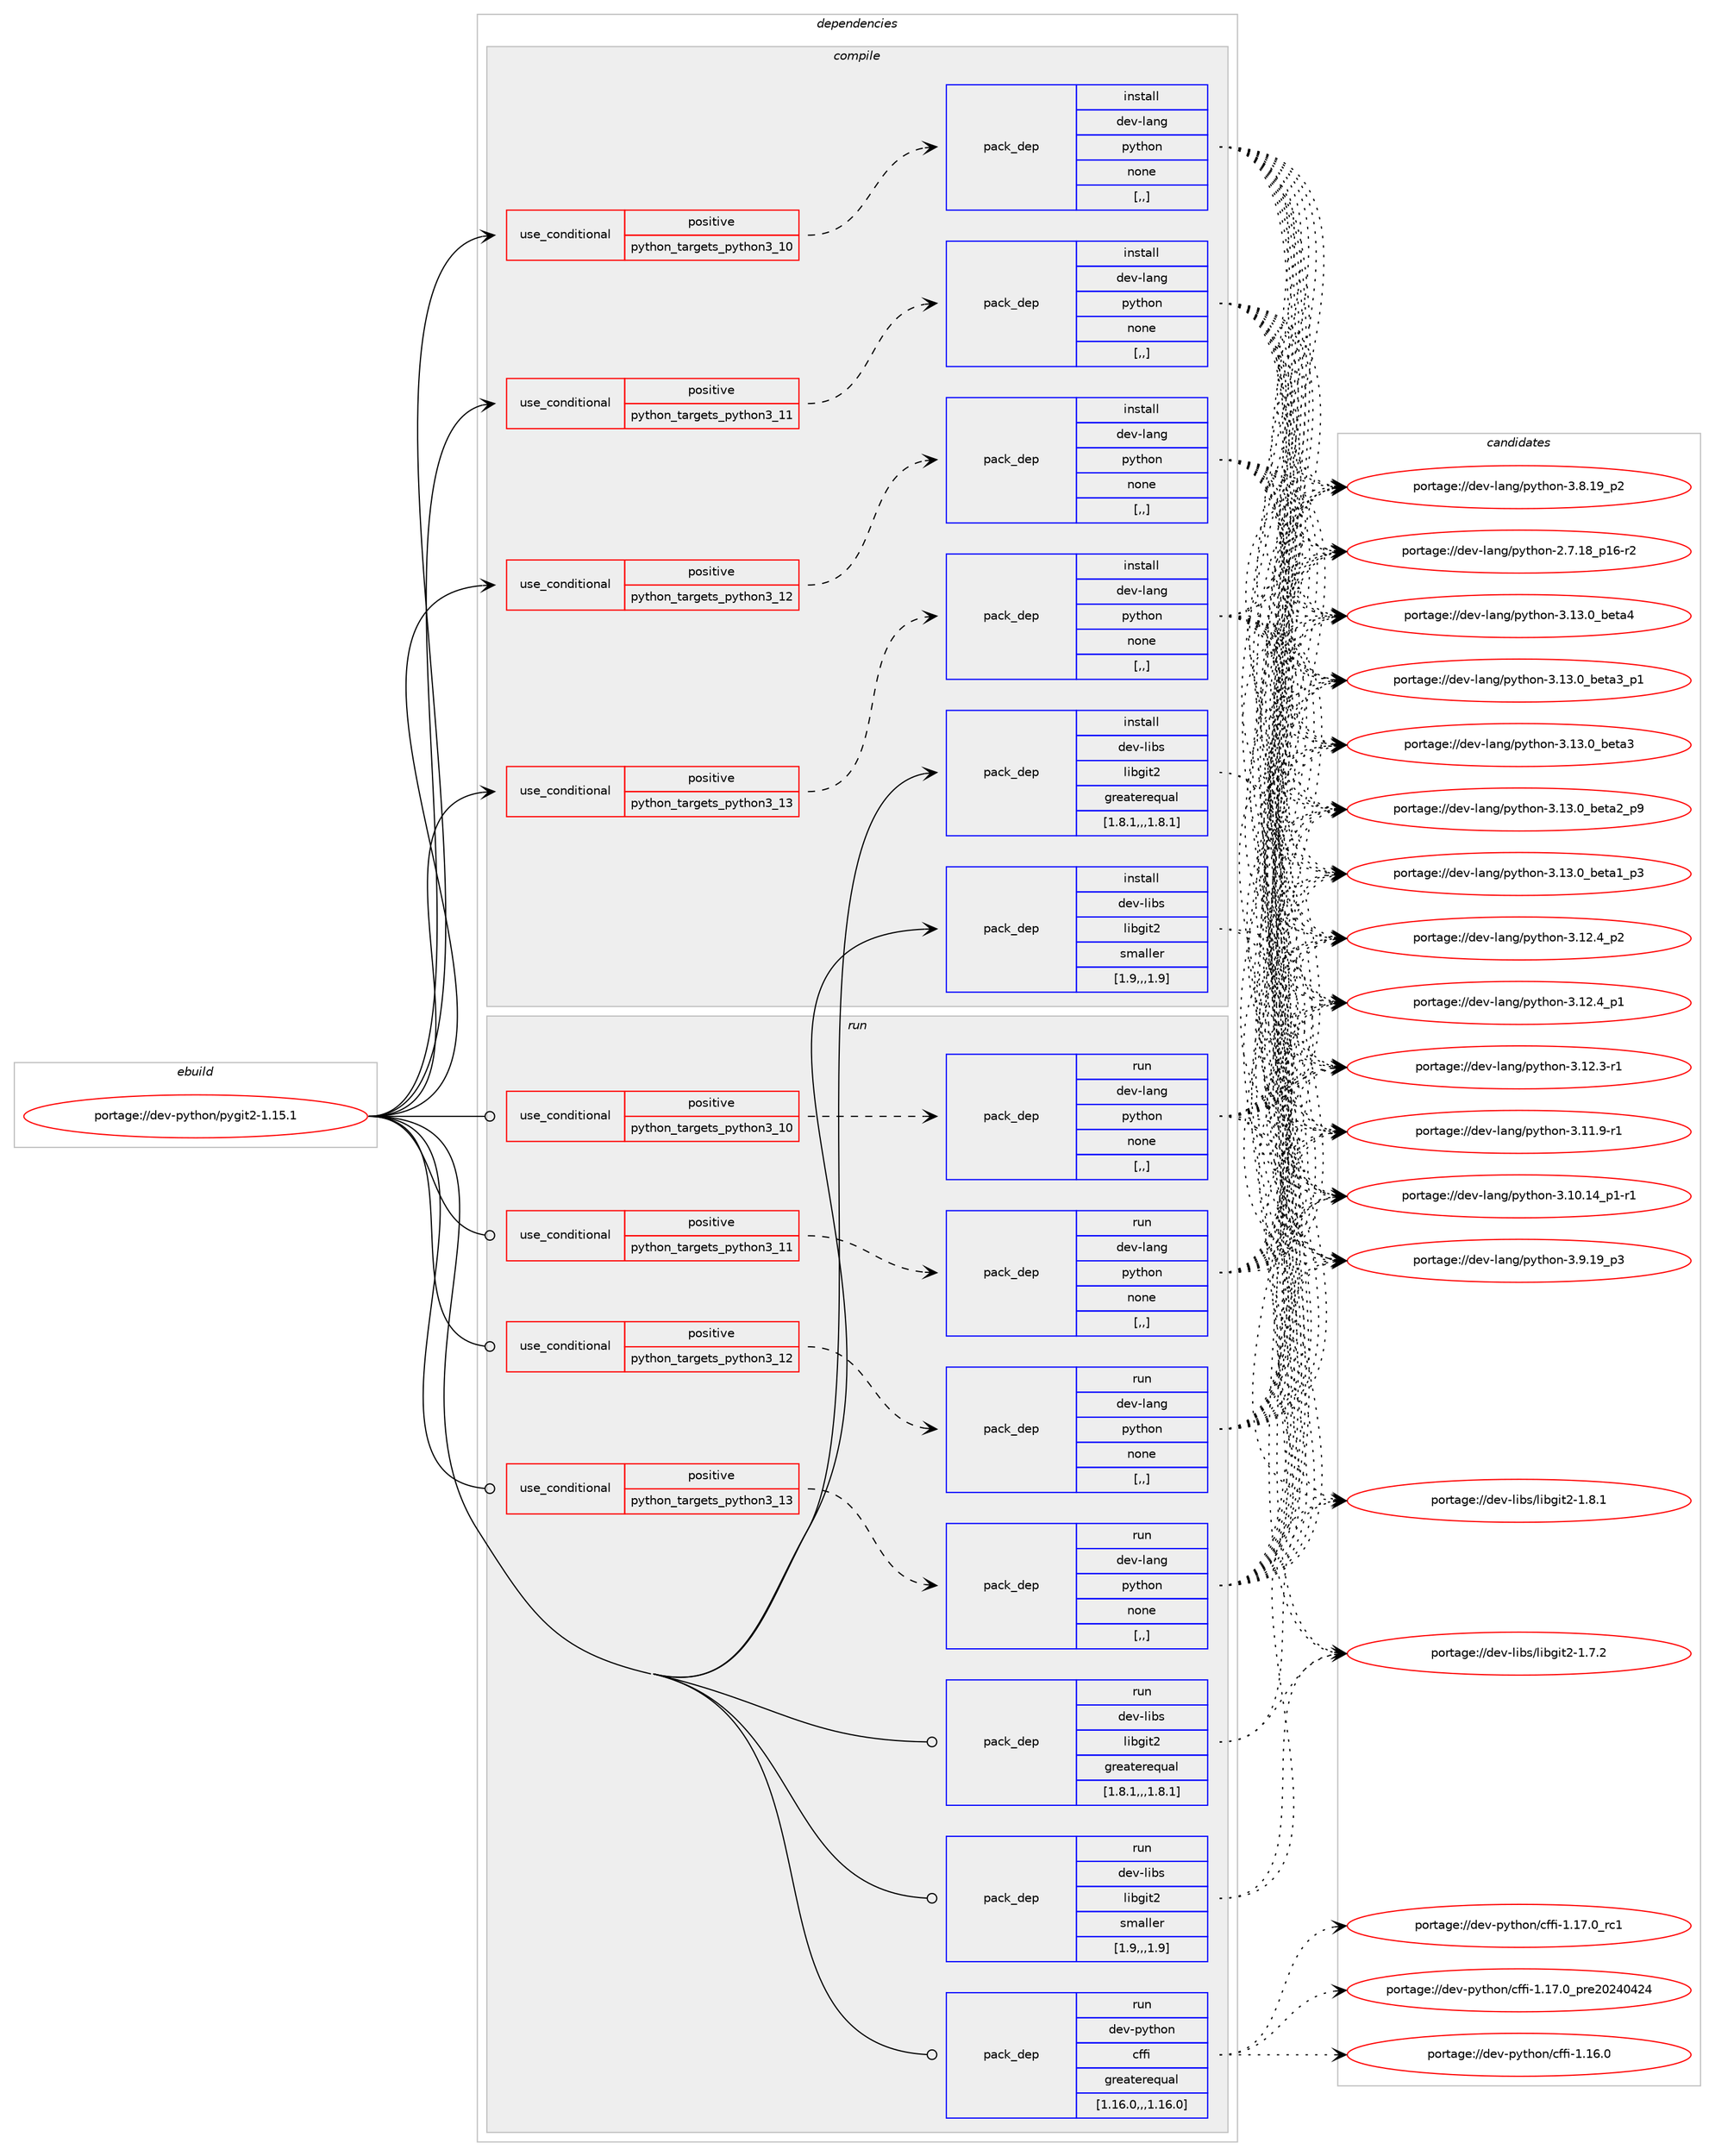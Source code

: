 digraph prolog {

# *************
# Graph options
# *************

newrank=true;
concentrate=true;
compound=true;
graph [rankdir=LR,fontname=Helvetica,fontsize=10,ranksep=1.5];#, ranksep=2.5, nodesep=0.2];
edge  [arrowhead=vee];
node  [fontname=Helvetica,fontsize=10];

# **********
# The ebuild
# **********

subgraph cluster_leftcol {
color=gray;
label=<<i>ebuild</i>>;
id [label="portage://dev-python/pygit2-1.15.1", color=red, width=4, href="../dev-python/pygit2-1.15.1.svg"];
}

# ****************
# The dependencies
# ****************

subgraph cluster_midcol {
color=gray;
label=<<i>dependencies</i>>;
subgraph cluster_compile {
fillcolor="#eeeeee";
style=filled;
label=<<i>compile</i>>;
subgraph cond37002 {
dependency156899 [label=<<TABLE BORDER="0" CELLBORDER="1" CELLSPACING="0" CELLPADDING="4"><TR><TD ROWSPAN="3" CELLPADDING="10">use_conditional</TD></TR><TR><TD>positive</TD></TR><TR><TD>python_targets_python3_10</TD></TR></TABLE>>, shape=none, color=red];
subgraph pack118646 {
dependency156900 [label=<<TABLE BORDER="0" CELLBORDER="1" CELLSPACING="0" CELLPADDING="4" WIDTH="220"><TR><TD ROWSPAN="6" CELLPADDING="30">pack_dep</TD></TR><TR><TD WIDTH="110">install</TD></TR><TR><TD>dev-lang</TD></TR><TR><TD>python</TD></TR><TR><TD>none</TD></TR><TR><TD>[,,]</TD></TR></TABLE>>, shape=none, color=blue];
}
dependency156899:e -> dependency156900:w [weight=20,style="dashed",arrowhead="vee"];
}
id:e -> dependency156899:w [weight=20,style="solid",arrowhead="vee"];
subgraph cond37003 {
dependency156901 [label=<<TABLE BORDER="0" CELLBORDER="1" CELLSPACING="0" CELLPADDING="4"><TR><TD ROWSPAN="3" CELLPADDING="10">use_conditional</TD></TR><TR><TD>positive</TD></TR><TR><TD>python_targets_python3_11</TD></TR></TABLE>>, shape=none, color=red];
subgraph pack118647 {
dependency156902 [label=<<TABLE BORDER="0" CELLBORDER="1" CELLSPACING="0" CELLPADDING="4" WIDTH="220"><TR><TD ROWSPAN="6" CELLPADDING="30">pack_dep</TD></TR><TR><TD WIDTH="110">install</TD></TR><TR><TD>dev-lang</TD></TR><TR><TD>python</TD></TR><TR><TD>none</TD></TR><TR><TD>[,,]</TD></TR></TABLE>>, shape=none, color=blue];
}
dependency156901:e -> dependency156902:w [weight=20,style="dashed",arrowhead="vee"];
}
id:e -> dependency156901:w [weight=20,style="solid",arrowhead="vee"];
subgraph cond37004 {
dependency156903 [label=<<TABLE BORDER="0" CELLBORDER="1" CELLSPACING="0" CELLPADDING="4"><TR><TD ROWSPAN="3" CELLPADDING="10">use_conditional</TD></TR><TR><TD>positive</TD></TR><TR><TD>python_targets_python3_12</TD></TR></TABLE>>, shape=none, color=red];
subgraph pack118648 {
dependency156904 [label=<<TABLE BORDER="0" CELLBORDER="1" CELLSPACING="0" CELLPADDING="4" WIDTH="220"><TR><TD ROWSPAN="6" CELLPADDING="30">pack_dep</TD></TR><TR><TD WIDTH="110">install</TD></TR><TR><TD>dev-lang</TD></TR><TR><TD>python</TD></TR><TR><TD>none</TD></TR><TR><TD>[,,]</TD></TR></TABLE>>, shape=none, color=blue];
}
dependency156903:e -> dependency156904:w [weight=20,style="dashed",arrowhead="vee"];
}
id:e -> dependency156903:w [weight=20,style="solid",arrowhead="vee"];
subgraph cond37005 {
dependency156905 [label=<<TABLE BORDER="0" CELLBORDER="1" CELLSPACING="0" CELLPADDING="4"><TR><TD ROWSPAN="3" CELLPADDING="10">use_conditional</TD></TR><TR><TD>positive</TD></TR><TR><TD>python_targets_python3_13</TD></TR></TABLE>>, shape=none, color=red];
subgraph pack118649 {
dependency156906 [label=<<TABLE BORDER="0" CELLBORDER="1" CELLSPACING="0" CELLPADDING="4" WIDTH="220"><TR><TD ROWSPAN="6" CELLPADDING="30">pack_dep</TD></TR><TR><TD WIDTH="110">install</TD></TR><TR><TD>dev-lang</TD></TR><TR><TD>python</TD></TR><TR><TD>none</TD></TR><TR><TD>[,,]</TD></TR></TABLE>>, shape=none, color=blue];
}
dependency156905:e -> dependency156906:w [weight=20,style="dashed",arrowhead="vee"];
}
id:e -> dependency156905:w [weight=20,style="solid",arrowhead="vee"];
subgraph pack118650 {
dependency156907 [label=<<TABLE BORDER="0" CELLBORDER="1" CELLSPACING="0" CELLPADDING="4" WIDTH="220"><TR><TD ROWSPAN="6" CELLPADDING="30">pack_dep</TD></TR><TR><TD WIDTH="110">install</TD></TR><TR><TD>dev-libs</TD></TR><TR><TD>libgit2</TD></TR><TR><TD>greaterequal</TD></TR><TR><TD>[1.8.1,,,1.8.1]</TD></TR></TABLE>>, shape=none, color=blue];
}
id:e -> dependency156907:w [weight=20,style="solid",arrowhead="vee"];
subgraph pack118651 {
dependency156908 [label=<<TABLE BORDER="0" CELLBORDER="1" CELLSPACING="0" CELLPADDING="4" WIDTH="220"><TR><TD ROWSPAN="6" CELLPADDING="30">pack_dep</TD></TR><TR><TD WIDTH="110">install</TD></TR><TR><TD>dev-libs</TD></TR><TR><TD>libgit2</TD></TR><TR><TD>smaller</TD></TR><TR><TD>[1.9,,,1.9]</TD></TR></TABLE>>, shape=none, color=blue];
}
id:e -> dependency156908:w [weight=20,style="solid",arrowhead="vee"];
}
subgraph cluster_compileandrun {
fillcolor="#eeeeee";
style=filled;
label=<<i>compile and run</i>>;
}
subgraph cluster_run {
fillcolor="#eeeeee";
style=filled;
label=<<i>run</i>>;
subgraph cond37006 {
dependency156909 [label=<<TABLE BORDER="0" CELLBORDER="1" CELLSPACING="0" CELLPADDING="4"><TR><TD ROWSPAN="3" CELLPADDING="10">use_conditional</TD></TR><TR><TD>positive</TD></TR><TR><TD>python_targets_python3_10</TD></TR></TABLE>>, shape=none, color=red];
subgraph pack118652 {
dependency156910 [label=<<TABLE BORDER="0" CELLBORDER="1" CELLSPACING="0" CELLPADDING="4" WIDTH="220"><TR><TD ROWSPAN="6" CELLPADDING="30">pack_dep</TD></TR><TR><TD WIDTH="110">run</TD></TR><TR><TD>dev-lang</TD></TR><TR><TD>python</TD></TR><TR><TD>none</TD></TR><TR><TD>[,,]</TD></TR></TABLE>>, shape=none, color=blue];
}
dependency156909:e -> dependency156910:w [weight=20,style="dashed",arrowhead="vee"];
}
id:e -> dependency156909:w [weight=20,style="solid",arrowhead="odot"];
subgraph cond37007 {
dependency156911 [label=<<TABLE BORDER="0" CELLBORDER="1" CELLSPACING="0" CELLPADDING="4"><TR><TD ROWSPAN="3" CELLPADDING="10">use_conditional</TD></TR><TR><TD>positive</TD></TR><TR><TD>python_targets_python3_11</TD></TR></TABLE>>, shape=none, color=red];
subgraph pack118653 {
dependency156912 [label=<<TABLE BORDER="0" CELLBORDER="1" CELLSPACING="0" CELLPADDING="4" WIDTH="220"><TR><TD ROWSPAN="6" CELLPADDING="30">pack_dep</TD></TR><TR><TD WIDTH="110">run</TD></TR><TR><TD>dev-lang</TD></TR><TR><TD>python</TD></TR><TR><TD>none</TD></TR><TR><TD>[,,]</TD></TR></TABLE>>, shape=none, color=blue];
}
dependency156911:e -> dependency156912:w [weight=20,style="dashed",arrowhead="vee"];
}
id:e -> dependency156911:w [weight=20,style="solid",arrowhead="odot"];
subgraph cond37008 {
dependency156913 [label=<<TABLE BORDER="0" CELLBORDER="1" CELLSPACING="0" CELLPADDING="4"><TR><TD ROWSPAN="3" CELLPADDING="10">use_conditional</TD></TR><TR><TD>positive</TD></TR><TR><TD>python_targets_python3_12</TD></TR></TABLE>>, shape=none, color=red];
subgraph pack118654 {
dependency156914 [label=<<TABLE BORDER="0" CELLBORDER="1" CELLSPACING="0" CELLPADDING="4" WIDTH="220"><TR><TD ROWSPAN="6" CELLPADDING="30">pack_dep</TD></TR><TR><TD WIDTH="110">run</TD></TR><TR><TD>dev-lang</TD></TR><TR><TD>python</TD></TR><TR><TD>none</TD></TR><TR><TD>[,,]</TD></TR></TABLE>>, shape=none, color=blue];
}
dependency156913:e -> dependency156914:w [weight=20,style="dashed",arrowhead="vee"];
}
id:e -> dependency156913:w [weight=20,style="solid",arrowhead="odot"];
subgraph cond37009 {
dependency156915 [label=<<TABLE BORDER="0" CELLBORDER="1" CELLSPACING="0" CELLPADDING="4"><TR><TD ROWSPAN="3" CELLPADDING="10">use_conditional</TD></TR><TR><TD>positive</TD></TR><TR><TD>python_targets_python3_13</TD></TR></TABLE>>, shape=none, color=red];
subgraph pack118655 {
dependency156916 [label=<<TABLE BORDER="0" CELLBORDER="1" CELLSPACING="0" CELLPADDING="4" WIDTH="220"><TR><TD ROWSPAN="6" CELLPADDING="30">pack_dep</TD></TR><TR><TD WIDTH="110">run</TD></TR><TR><TD>dev-lang</TD></TR><TR><TD>python</TD></TR><TR><TD>none</TD></TR><TR><TD>[,,]</TD></TR></TABLE>>, shape=none, color=blue];
}
dependency156915:e -> dependency156916:w [weight=20,style="dashed",arrowhead="vee"];
}
id:e -> dependency156915:w [weight=20,style="solid",arrowhead="odot"];
subgraph pack118656 {
dependency156917 [label=<<TABLE BORDER="0" CELLBORDER="1" CELLSPACING="0" CELLPADDING="4" WIDTH="220"><TR><TD ROWSPAN="6" CELLPADDING="30">pack_dep</TD></TR><TR><TD WIDTH="110">run</TD></TR><TR><TD>dev-libs</TD></TR><TR><TD>libgit2</TD></TR><TR><TD>greaterequal</TD></TR><TR><TD>[1.8.1,,,1.8.1]</TD></TR></TABLE>>, shape=none, color=blue];
}
id:e -> dependency156917:w [weight=20,style="solid",arrowhead="odot"];
subgraph pack118657 {
dependency156918 [label=<<TABLE BORDER="0" CELLBORDER="1" CELLSPACING="0" CELLPADDING="4" WIDTH="220"><TR><TD ROWSPAN="6" CELLPADDING="30">pack_dep</TD></TR><TR><TD WIDTH="110">run</TD></TR><TR><TD>dev-libs</TD></TR><TR><TD>libgit2</TD></TR><TR><TD>smaller</TD></TR><TR><TD>[1.9,,,1.9]</TD></TR></TABLE>>, shape=none, color=blue];
}
id:e -> dependency156918:w [weight=20,style="solid",arrowhead="odot"];
subgraph pack118658 {
dependency156919 [label=<<TABLE BORDER="0" CELLBORDER="1" CELLSPACING="0" CELLPADDING="4" WIDTH="220"><TR><TD ROWSPAN="6" CELLPADDING="30">pack_dep</TD></TR><TR><TD WIDTH="110">run</TD></TR><TR><TD>dev-python</TD></TR><TR><TD>cffi</TD></TR><TR><TD>greaterequal</TD></TR><TR><TD>[1.16.0,,,1.16.0]</TD></TR></TABLE>>, shape=none, color=blue];
}
id:e -> dependency156919:w [weight=20,style="solid",arrowhead="odot"];
}
}

# **************
# The candidates
# **************

subgraph cluster_choices {
rank=same;
color=gray;
label=<<i>candidates</i>>;

subgraph choice118646 {
color=black;
nodesep=1;
choice1001011184510897110103471121211161041111104551464951464895981011169752 [label="portage://dev-lang/python-3.13.0_beta4", color=red, width=4,href="../dev-lang/python-3.13.0_beta4.svg"];
choice10010111845108971101034711212111610411111045514649514648959810111697519511249 [label="portage://dev-lang/python-3.13.0_beta3_p1", color=red, width=4,href="../dev-lang/python-3.13.0_beta3_p1.svg"];
choice1001011184510897110103471121211161041111104551464951464895981011169751 [label="portage://dev-lang/python-3.13.0_beta3", color=red, width=4,href="../dev-lang/python-3.13.0_beta3.svg"];
choice10010111845108971101034711212111610411111045514649514648959810111697509511257 [label="portage://dev-lang/python-3.13.0_beta2_p9", color=red, width=4,href="../dev-lang/python-3.13.0_beta2_p9.svg"];
choice10010111845108971101034711212111610411111045514649514648959810111697499511251 [label="portage://dev-lang/python-3.13.0_beta1_p3", color=red, width=4,href="../dev-lang/python-3.13.0_beta1_p3.svg"];
choice100101118451089711010347112121116104111110455146495046529511250 [label="portage://dev-lang/python-3.12.4_p2", color=red, width=4,href="../dev-lang/python-3.12.4_p2.svg"];
choice100101118451089711010347112121116104111110455146495046529511249 [label="portage://dev-lang/python-3.12.4_p1", color=red, width=4,href="../dev-lang/python-3.12.4_p1.svg"];
choice100101118451089711010347112121116104111110455146495046514511449 [label="portage://dev-lang/python-3.12.3-r1", color=red, width=4,href="../dev-lang/python-3.12.3-r1.svg"];
choice100101118451089711010347112121116104111110455146494946574511449 [label="portage://dev-lang/python-3.11.9-r1", color=red, width=4,href="../dev-lang/python-3.11.9-r1.svg"];
choice100101118451089711010347112121116104111110455146494846495295112494511449 [label="portage://dev-lang/python-3.10.14_p1-r1", color=red, width=4,href="../dev-lang/python-3.10.14_p1-r1.svg"];
choice100101118451089711010347112121116104111110455146574649579511251 [label="portage://dev-lang/python-3.9.19_p3", color=red, width=4,href="../dev-lang/python-3.9.19_p3.svg"];
choice100101118451089711010347112121116104111110455146564649579511250 [label="portage://dev-lang/python-3.8.19_p2", color=red, width=4,href="../dev-lang/python-3.8.19_p2.svg"];
choice100101118451089711010347112121116104111110455046554649569511249544511450 [label="portage://dev-lang/python-2.7.18_p16-r2", color=red, width=4,href="../dev-lang/python-2.7.18_p16-r2.svg"];
dependency156900:e -> choice1001011184510897110103471121211161041111104551464951464895981011169752:w [style=dotted,weight="100"];
dependency156900:e -> choice10010111845108971101034711212111610411111045514649514648959810111697519511249:w [style=dotted,weight="100"];
dependency156900:e -> choice1001011184510897110103471121211161041111104551464951464895981011169751:w [style=dotted,weight="100"];
dependency156900:e -> choice10010111845108971101034711212111610411111045514649514648959810111697509511257:w [style=dotted,weight="100"];
dependency156900:e -> choice10010111845108971101034711212111610411111045514649514648959810111697499511251:w [style=dotted,weight="100"];
dependency156900:e -> choice100101118451089711010347112121116104111110455146495046529511250:w [style=dotted,weight="100"];
dependency156900:e -> choice100101118451089711010347112121116104111110455146495046529511249:w [style=dotted,weight="100"];
dependency156900:e -> choice100101118451089711010347112121116104111110455146495046514511449:w [style=dotted,weight="100"];
dependency156900:e -> choice100101118451089711010347112121116104111110455146494946574511449:w [style=dotted,weight="100"];
dependency156900:e -> choice100101118451089711010347112121116104111110455146494846495295112494511449:w [style=dotted,weight="100"];
dependency156900:e -> choice100101118451089711010347112121116104111110455146574649579511251:w [style=dotted,weight="100"];
dependency156900:e -> choice100101118451089711010347112121116104111110455146564649579511250:w [style=dotted,weight="100"];
dependency156900:e -> choice100101118451089711010347112121116104111110455046554649569511249544511450:w [style=dotted,weight="100"];
}
subgraph choice118647 {
color=black;
nodesep=1;
choice1001011184510897110103471121211161041111104551464951464895981011169752 [label="portage://dev-lang/python-3.13.0_beta4", color=red, width=4,href="../dev-lang/python-3.13.0_beta4.svg"];
choice10010111845108971101034711212111610411111045514649514648959810111697519511249 [label="portage://dev-lang/python-3.13.0_beta3_p1", color=red, width=4,href="../dev-lang/python-3.13.0_beta3_p1.svg"];
choice1001011184510897110103471121211161041111104551464951464895981011169751 [label="portage://dev-lang/python-3.13.0_beta3", color=red, width=4,href="../dev-lang/python-3.13.0_beta3.svg"];
choice10010111845108971101034711212111610411111045514649514648959810111697509511257 [label="portage://dev-lang/python-3.13.0_beta2_p9", color=red, width=4,href="../dev-lang/python-3.13.0_beta2_p9.svg"];
choice10010111845108971101034711212111610411111045514649514648959810111697499511251 [label="portage://dev-lang/python-3.13.0_beta1_p3", color=red, width=4,href="../dev-lang/python-3.13.0_beta1_p3.svg"];
choice100101118451089711010347112121116104111110455146495046529511250 [label="portage://dev-lang/python-3.12.4_p2", color=red, width=4,href="../dev-lang/python-3.12.4_p2.svg"];
choice100101118451089711010347112121116104111110455146495046529511249 [label="portage://dev-lang/python-3.12.4_p1", color=red, width=4,href="../dev-lang/python-3.12.4_p1.svg"];
choice100101118451089711010347112121116104111110455146495046514511449 [label="portage://dev-lang/python-3.12.3-r1", color=red, width=4,href="../dev-lang/python-3.12.3-r1.svg"];
choice100101118451089711010347112121116104111110455146494946574511449 [label="portage://dev-lang/python-3.11.9-r1", color=red, width=4,href="../dev-lang/python-3.11.9-r1.svg"];
choice100101118451089711010347112121116104111110455146494846495295112494511449 [label="portage://dev-lang/python-3.10.14_p1-r1", color=red, width=4,href="../dev-lang/python-3.10.14_p1-r1.svg"];
choice100101118451089711010347112121116104111110455146574649579511251 [label="portage://dev-lang/python-3.9.19_p3", color=red, width=4,href="../dev-lang/python-3.9.19_p3.svg"];
choice100101118451089711010347112121116104111110455146564649579511250 [label="portage://dev-lang/python-3.8.19_p2", color=red, width=4,href="../dev-lang/python-3.8.19_p2.svg"];
choice100101118451089711010347112121116104111110455046554649569511249544511450 [label="portage://dev-lang/python-2.7.18_p16-r2", color=red, width=4,href="../dev-lang/python-2.7.18_p16-r2.svg"];
dependency156902:e -> choice1001011184510897110103471121211161041111104551464951464895981011169752:w [style=dotted,weight="100"];
dependency156902:e -> choice10010111845108971101034711212111610411111045514649514648959810111697519511249:w [style=dotted,weight="100"];
dependency156902:e -> choice1001011184510897110103471121211161041111104551464951464895981011169751:w [style=dotted,weight="100"];
dependency156902:e -> choice10010111845108971101034711212111610411111045514649514648959810111697509511257:w [style=dotted,weight="100"];
dependency156902:e -> choice10010111845108971101034711212111610411111045514649514648959810111697499511251:w [style=dotted,weight="100"];
dependency156902:e -> choice100101118451089711010347112121116104111110455146495046529511250:w [style=dotted,weight="100"];
dependency156902:e -> choice100101118451089711010347112121116104111110455146495046529511249:w [style=dotted,weight="100"];
dependency156902:e -> choice100101118451089711010347112121116104111110455146495046514511449:w [style=dotted,weight="100"];
dependency156902:e -> choice100101118451089711010347112121116104111110455146494946574511449:w [style=dotted,weight="100"];
dependency156902:e -> choice100101118451089711010347112121116104111110455146494846495295112494511449:w [style=dotted,weight="100"];
dependency156902:e -> choice100101118451089711010347112121116104111110455146574649579511251:w [style=dotted,weight="100"];
dependency156902:e -> choice100101118451089711010347112121116104111110455146564649579511250:w [style=dotted,weight="100"];
dependency156902:e -> choice100101118451089711010347112121116104111110455046554649569511249544511450:w [style=dotted,weight="100"];
}
subgraph choice118648 {
color=black;
nodesep=1;
choice1001011184510897110103471121211161041111104551464951464895981011169752 [label="portage://dev-lang/python-3.13.0_beta4", color=red, width=4,href="../dev-lang/python-3.13.0_beta4.svg"];
choice10010111845108971101034711212111610411111045514649514648959810111697519511249 [label="portage://dev-lang/python-3.13.0_beta3_p1", color=red, width=4,href="../dev-lang/python-3.13.0_beta3_p1.svg"];
choice1001011184510897110103471121211161041111104551464951464895981011169751 [label="portage://dev-lang/python-3.13.0_beta3", color=red, width=4,href="../dev-lang/python-3.13.0_beta3.svg"];
choice10010111845108971101034711212111610411111045514649514648959810111697509511257 [label="portage://dev-lang/python-3.13.0_beta2_p9", color=red, width=4,href="../dev-lang/python-3.13.0_beta2_p9.svg"];
choice10010111845108971101034711212111610411111045514649514648959810111697499511251 [label="portage://dev-lang/python-3.13.0_beta1_p3", color=red, width=4,href="../dev-lang/python-3.13.0_beta1_p3.svg"];
choice100101118451089711010347112121116104111110455146495046529511250 [label="portage://dev-lang/python-3.12.4_p2", color=red, width=4,href="../dev-lang/python-3.12.4_p2.svg"];
choice100101118451089711010347112121116104111110455146495046529511249 [label="portage://dev-lang/python-3.12.4_p1", color=red, width=4,href="../dev-lang/python-3.12.4_p1.svg"];
choice100101118451089711010347112121116104111110455146495046514511449 [label="portage://dev-lang/python-3.12.3-r1", color=red, width=4,href="../dev-lang/python-3.12.3-r1.svg"];
choice100101118451089711010347112121116104111110455146494946574511449 [label="portage://dev-lang/python-3.11.9-r1", color=red, width=4,href="../dev-lang/python-3.11.9-r1.svg"];
choice100101118451089711010347112121116104111110455146494846495295112494511449 [label="portage://dev-lang/python-3.10.14_p1-r1", color=red, width=4,href="../dev-lang/python-3.10.14_p1-r1.svg"];
choice100101118451089711010347112121116104111110455146574649579511251 [label="portage://dev-lang/python-3.9.19_p3", color=red, width=4,href="../dev-lang/python-3.9.19_p3.svg"];
choice100101118451089711010347112121116104111110455146564649579511250 [label="portage://dev-lang/python-3.8.19_p2", color=red, width=4,href="../dev-lang/python-3.8.19_p2.svg"];
choice100101118451089711010347112121116104111110455046554649569511249544511450 [label="portage://dev-lang/python-2.7.18_p16-r2", color=red, width=4,href="../dev-lang/python-2.7.18_p16-r2.svg"];
dependency156904:e -> choice1001011184510897110103471121211161041111104551464951464895981011169752:w [style=dotted,weight="100"];
dependency156904:e -> choice10010111845108971101034711212111610411111045514649514648959810111697519511249:w [style=dotted,weight="100"];
dependency156904:e -> choice1001011184510897110103471121211161041111104551464951464895981011169751:w [style=dotted,weight="100"];
dependency156904:e -> choice10010111845108971101034711212111610411111045514649514648959810111697509511257:w [style=dotted,weight="100"];
dependency156904:e -> choice10010111845108971101034711212111610411111045514649514648959810111697499511251:w [style=dotted,weight="100"];
dependency156904:e -> choice100101118451089711010347112121116104111110455146495046529511250:w [style=dotted,weight="100"];
dependency156904:e -> choice100101118451089711010347112121116104111110455146495046529511249:w [style=dotted,weight="100"];
dependency156904:e -> choice100101118451089711010347112121116104111110455146495046514511449:w [style=dotted,weight="100"];
dependency156904:e -> choice100101118451089711010347112121116104111110455146494946574511449:w [style=dotted,weight="100"];
dependency156904:e -> choice100101118451089711010347112121116104111110455146494846495295112494511449:w [style=dotted,weight="100"];
dependency156904:e -> choice100101118451089711010347112121116104111110455146574649579511251:w [style=dotted,weight="100"];
dependency156904:e -> choice100101118451089711010347112121116104111110455146564649579511250:w [style=dotted,weight="100"];
dependency156904:e -> choice100101118451089711010347112121116104111110455046554649569511249544511450:w [style=dotted,weight="100"];
}
subgraph choice118649 {
color=black;
nodesep=1;
choice1001011184510897110103471121211161041111104551464951464895981011169752 [label="portage://dev-lang/python-3.13.0_beta4", color=red, width=4,href="../dev-lang/python-3.13.0_beta4.svg"];
choice10010111845108971101034711212111610411111045514649514648959810111697519511249 [label="portage://dev-lang/python-3.13.0_beta3_p1", color=red, width=4,href="../dev-lang/python-3.13.0_beta3_p1.svg"];
choice1001011184510897110103471121211161041111104551464951464895981011169751 [label="portage://dev-lang/python-3.13.0_beta3", color=red, width=4,href="../dev-lang/python-3.13.0_beta3.svg"];
choice10010111845108971101034711212111610411111045514649514648959810111697509511257 [label="portage://dev-lang/python-3.13.0_beta2_p9", color=red, width=4,href="../dev-lang/python-3.13.0_beta2_p9.svg"];
choice10010111845108971101034711212111610411111045514649514648959810111697499511251 [label="portage://dev-lang/python-3.13.0_beta1_p3", color=red, width=4,href="../dev-lang/python-3.13.0_beta1_p3.svg"];
choice100101118451089711010347112121116104111110455146495046529511250 [label="portage://dev-lang/python-3.12.4_p2", color=red, width=4,href="../dev-lang/python-3.12.4_p2.svg"];
choice100101118451089711010347112121116104111110455146495046529511249 [label="portage://dev-lang/python-3.12.4_p1", color=red, width=4,href="../dev-lang/python-3.12.4_p1.svg"];
choice100101118451089711010347112121116104111110455146495046514511449 [label="portage://dev-lang/python-3.12.3-r1", color=red, width=4,href="../dev-lang/python-3.12.3-r1.svg"];
choice100101118451089711010347112121116104111110455146494946574511449 [label="portage://dev-lang/python-3.11.9-r1", color=red, width=4,href="../dev-lang/python-3.11.9-r1.svg"];
choice100101118451089711010347112121116104111110455146494846495295112494511449 [label="portage://dev-lang/python-3.10.14_p1-r1", color=red, width=4,href="../dev-lang/python-3.10.14_p1-r1.svg"];
choice100101118451089711010347112121116104111110455146574649579511251 [label="portage://dev-lang/python-3.9.19_p3", color=red, width=4,href="../dev-lang/python-3.9.19_p3.svg"];
choice100101118451089711010347112121116104111110455146564649579511250 [label="portage://dev-lang/python-3.8.19_p2", color=red, width=4,href="../dev-lang/python-3.8.19_p2.svg"];
choice100101118451089711010347112121116104111110455046554649569511249544511450 [label="portage://dev-lang/python-2.7.18_p16-r2", color=red, width=4,href="../dev-lang/python-2.7.18_p16-r2.svg"];
dependency156906:e -> choice1001011184510897110103471121211161041111104551464951464895981011169752:w [style=dotted,weight="100"];
dependency156906:e -> choice10010111845108971101034711212111610411111045514649514648959810111697519511249:w [style=dotted,weight="100"];
dependency156906:e -> choice1001011184510897110103471121211161041111104551464951464895981011169751:w [style=dotted,weight="100"];
dependency156906:e -> choice10010111845108971101034711212111610411111045514649514648959810111697509511257:w [style=dotted,weight="100"];
dependency156906:e -> choice10010111845108971101034711212111610411111045514649514648959810111697499511251:w [style=dotted,weight="100"];
dependency156906:e -> choice100101118451089711010347112121116104111110455146495046529511250:w [style=dotted,weight="100"];
dependency156906:e -> choice100101118451089711010347112121116104111110455146495046529511249:w [style=dotted,weight="100"];
dependency156906:e -> choice100101118451089711010347112121116104111110455146495046514511449:w [style=dotted,weight="100"];
dependency156906:e -> choice100101118451089711010347112121116104111110455146494946574511449:w [style=dotted,weight="100"];
dependency156906:e -> choice100101118451089711010347112121116104111110455146494846495295112494511449:w [style=dotted,weight="100"];
dependency156906:e -> choice100101118451089711010347112121116104111110455146574649579511251:w [style=dotted,weight="100"];
dependency156906:e -> choice100101118451089711010347112121116104111110455146564649579511250:w [style=dotted,weight="100"];
dependency156906:e -> choice100101118451089711010347112121116104111110455046554649569511249544511450:w [style=dotted,weight="100"];
}
subgraph choice118650 {
color=black;
nodesep=1;
choice1001011184510810598115471081059810310511650454946564649 [label="portage://dev-libs/libgit2-1.8.1", color=red, width=4,href="../dev-libs/libgit2-1.8.1.svg"];
choice1001011184510810598115471081059810310511650454946554650 [label="portage://dev-libs/libgit2-1.7.2", color=red, width=4,href="../dev-libs/libgit2-1.7.2.svg"];
dependency156907:e -> choice1001011184510810598115471081059810310511650454946564649:w [style=dotted,weight="100"];
dependency156907:e -> choice1001011184510810598115471081059810310511650454946554650:w [style=dotted,weight="100"];
}
subgraph choice118651 {
color=black;
nodesep=1;
choice1001011184510810598115471081059810310511650454946564649 [label="portage://dev-libs/libgit2-1.8.1", color=red, width=4,href="../dev-libs/libgit2-1.8.1.svg"];
choice1001011184510810598115471081059810310511650454946554650 [label="portage://dev-libs/libgit2-1.7.2", color=red, width=4,href="../dev-libs/libgit2-1.7.2.svg"];
dependency156908:e -> choice1001011184510810598115471081059810310511650454946564649:w [style=dotted,weight="100"];
dependency156908:e -> choice1001011184510810598115471081059810310511650454946554650:w [style=dotted,weight="100"];
}
subgraph choice118652 {
color=black;
nodesep=1;
choice1001011184510897110103471121211161041111104551464951464895981011169752 [label="portage://dev-lang/python-3.13.0_beta4", color=red, width=4,href="../dev-lang/python-3.13.0_beta4.svg"];
choice10010111845108971101034711212111610411111045514649514648959810111697519511249 [label="portage://dev-lang/python-3.13.0_beta3_p1", color=red, width=4,href="../dev-lang/python-3.13.0_beta3_p1.svg"];
choice1001011184510897110103471121211161041111104551464951464895981011169751 [label="portage://dev-lang/python-3.13.0_beta3", color=red, width=4,href="../dev-lang/python-3.13.0_beta3.svg"];
choice10010111845108971101034711212111610411111045514649514648959810111697509511257 [label="portage://dev-lang/python-3.13.0_beta2_p9", color=red, width=4,href="../dev-lang/python-3.13.0_beta2_p9.svg"];
choice10010111845108971101034711212111610411111045514649514648959810111697499511251 [label="portage://dev-lang/python-3.13.0_beta1_p3", color=red, width=4,href="../dev-lang/python-3.13.0_beta1_p3.svg"];
choice100101118451089711010347112121116104111110455146495046529511250 [label="portage://dev-lang/python-3.12.4_p2", color=red, width=4,href="../dev-lang/python-3.12.4_p2.svg"];
choice100101118451089711010347112121116104111110455146495046529511249 [label="portage://dev-lang/python-3.12.4_p1", color=red, width=4,href="../dev-lang/python-3.12.4_p1.svg"];
choice100101118451089711010347112121116104111110455146495046514511449 [label="portage://dev-lang/python-3.12.3-r1", color=red, width=4,href="../dev-lang/python-3.12.3-r1.svg"];
choice100101118451089711010347112121116104111110455146494946574511449 [label="portage://dev-lang/python-3.11.9-r1", color=red, width=4,href="../dev-lang/python-3.11.9-r1.svg"];
choice100101118451089711010347112121116104111110455146494846495295112494511449 [label="portage://dev-lang/python-3.10.14_p1-r1", color=red, width=4,href="../dev-lang/python-3.10.14_p1-r1.svg"];
choice100101118451089711010347112121116104111110455146574649579511251 [label="portage://dev-lang/python-3.9.19_p3", color=red, width=4,href="../dev-lang/python-3.9.19_p3.svg"];
choice100101118451089711010347112121116104111110455146564649579511250 [label="portage://dev-lang/python-3.8.19_p2", color=red, width=4,href="../dev-lang/python-3.8.19_p2.svg"];
choice100101118451089711010347112121116104111110455046554649569511249544511450 [label="portage://dev-lang/python-2.7.18_p16-r2", color=red, width=4,href="../dev-lang/python-2.7.18_p16-r2.svg"];
dependency156910:e -> choice1001011184510897110103471121211161041111104551464951464895981011169752:w [style=dotted,weight="100"];
dependency156910:e -> choice10010111845108971101034711212111610411111045514649514648959810111697519511249:w [style=dotted,weight="100"];
dependency156910:e -> choice1001011184510897110103471121211161041111104551464951464895981011169751:w [style=dotted,weight="100"];
dependency156910:e -> choice10010111845108971101034711212111610411111045514649514648959810111697509511257:w [style=dotted,weight="100"];
dependency156910:e -> choice10010111845108971101034711212111610411111045514649514648959810111697499511251:w [style=dotted,weight="100"];
dependency156910:e -> choice100101118451089711010347112121116104111110455146495046529511250:w [style=dotted,weight="100"];
dependency156910:e -> choice100101118451089711010347112121116104111110455146495046529511249:w [style=dotted,weight="100"];
dependency156910:e -> choice100101118451089711010347112121116104111110455146495046514511449:w [style=dotted,weight="100"];
dependency156910:e -> choice100101118451089711010347112121116104111110455146494946574511449:w [style=dotted,weight="100"];
dependency156910:e -> choice100101118451089711010347112121116104111110455146494846495295112494511449:w [style=dotted,weight="100"];
dependency156910:e -> choice100101118451089711010347112121116104111110455146574649579511251:w [style=dotted,weight="100"];
dependency156910:e -> choice100101118451089711010347112121116104111110455146564649579511250:w [style=dotted,weight="100"];
dependency156910:e -> choice100101118451089711010347112121116104111110455046554649569511249544511450:w [style=dotted,weight="100"];
}
subgraph choice118653 {
color=black;
nodesep=1;
choice1001011184510897110103471121211161041111104551464951464895981011169752 [label="portage://dev-lang/python-3.13.0_beta4", color=red, width=4,href="../dev-lang/python-3.13.0_beta4.svg"];
choice10010111845108971101034711212111610411111045514649514648959810111697519511249 [label="portage://dev-lang/python-3.13.0_beta3_p1", color=red, width=4,href="../dev-lang/python-3.13.0_beta3_p1.svg"];
choice1001011184510897110103471121211161041111104551464951464895981011169751 [label="portage://dev-lang/python-3.13.0_beta3", color=red, width=4,href="../dev-lang/python-3.13.0_beta3.svg"];
choice10010111845108971101034711212111610411111045514649514648959810111697509511257 [label="portage://dev-lang/python-3.13.0_beta2_p9", color=red, width=4,href="../dev-lang/python-3.13.0_beta2_p9.svg"];
choice10010111845108971101034711212111610411111045514649514648959810111697499511251 [label="portage://dev-lang/python-3.13.0_beta1_p3", color=red, width=4,href="../dev-lang/python-3.13.0_beta1_p3.svg"];
choice100101118451089711010347112121116104111110455146495046529511250 [label="portage://dev-lang/python-3.12.4_p2", color=red, width=4,href="../dev-lang/python-3.12.4_p2.svg"];
choice100101118451089711010347112121116104111110455146495046529511249 [label="portage://dev-lang/python-3.12.4_p1", color=red, width=4,href="../dev-lang/python-3.12.4_p1.svg"];
choice100101118451089711010347112121116104111110455146495046514511449 [label="portage://dev-lang/python-3.12.3-r1", color=red, width=4,href="../dev-lang/python-3.12.3-r1.svg"];
choice100101118451089711010347112121116104111110455146494946574511449 [label="portage://dev-lang/python-3.11.9-r1", color=red, width=4,href="../dev-lang/python-3.11.9-r1.svg"];
choice100101118451089711010347112121116104111110455146494846495295112494511449 [label="portage://dev-lang/python-3.10.14_p1-r1", color=red, width=4,href="../dev-lang/python-3.10.14_p1-r1.svg"];
choice100101118451089711010347112121116104111110455146574649579511251 [label="portage://dev-lang/python-3.9.19_p3", color=red, width=4,href="../dev-lang/python-3.9.19_p3.svg"];
choice100101118451089711010347112121116104111110455146564649579511250 [label="portage://dev-lang/python-3.8.19_p2", color=red, width=4,href="../dev-lang/python-3.8.19_p2.svg"];
choice100101118451089711010347112121116104111110455046554649569511249544511450 [label="portage://dev-lang/python-2.7.18_p16-r2", color=red, width=4,href="../dev-lang/python-2.7.18_p16-r2.svg"];
dependency156912:e -> choice1001011184510897110103471121211161041111104551464951464895981011169752:w [style=dotted,weight="100"];
dependency156912:e -> choice10010111845108971101034711212111610411111045514649514648959810111697519511249:w [style=dotted,weight="100"];
dependency156912:e -> choice1001011184510897110103471121211161041111104551464951464895981011169751:w [style=dotted,weight="100"];
dependency156912:e -> choice10010111845108971101034711212111610411111045514649514648959810111697509511257:w [style=dotted,weight="100"];
dependency156912:e -> choice10010111845108971101034711212111610411111045514649514648959810111697499511251:w [style=dotted,weight="100"];
dependency156912:e -> choice100101118451089711010347112121116104111110455146495046529511250:w [style=dotted,weight="100"];
dependency156912:e -> choice100101118451089711010347112121116104111110455146495046529511249:w [style=dotted,weight="100"];
dependency156912:e -> choice100101118451089711010347112121116104111110455146495046514511449:w [style=dotted,weight="100"];
dependency156912:e -> choice100101118451089711010347112121116104111110455146494946574511449:w [style=dotted,weight="100"];
dependency156912:e -> choice100101118451089711010347112121116104111110455146494846495295112494511449:w [style=dotted,weight="100"];
dependency156912:e -> choice100101118451089711010347112121116104111110455146574649579511251:w [style=dotted,weight="100"];
dependency156912:e -> choice100101118451089711010347112121116104111110455146564649579511250:w [style=dotted,weight="100"];
dependency156912:e -> choice100101118451089711010347112121116104111110455046554649569511249544511450:w [style=dotted,weight="100"];
}
subgraph choice118654 {
color=black;
nodesep=1;
choice1001011184510897110103471121211161041111104551464951464895981011169752 [label="portage://dev-lang/python-3.13.0_beta4", color=red, width=4,href="../dev-lang/python-3.13.0_beta4.svg"];
choice10010111845108971101034711212111610411111045514649514648959810111697519511249 [label="portage://dev-lang/python-3.13.0_beta3_p1", color=red, width=4,href="../dev-lang/python-3.13.0_beta3_p1.svg"];
choice1001011184510897110103471121211161041111104551464951464895981011169751 [label="portage://dev-lang/python-3.13.0_beta3", color=red, width=4,href="../dev-lang/python-3.13.0_beta3.svg"];
choice10010111845108971101034711212111610411111045514649514648959810111697509511257 [label="portage://dev-lang/python-3.13.0_beta2_p9", color=red, width=4,href="../dev-lang/python-3.13.0_beta2_p9.svg"];
choice10010111845108971101034711212111610411111045514649514648959810111697499511251 [label="portage://dev-lang/python-3.13.0_beta1_p3", color=red, width=4,href="../dev-lang/python-3.13.0_beta1_p3.svg"];
choice100101118451089711010347112121116104111110455146495046529511250 [label="portage://dev-lang/python-3.12.4_p2", color=red, width=4,href="../dev-lang/python-3.12.4_p2.svg"];
choice100101118451089711010347112121116104111110455146495046529511249 [label="portage://dev-lang/python-3.12.4_p1", color=red, width=4,href="../dev-lang/python-3.12.4_p1.svg"];
choice100101118451089711010347112121116104111110455146495046514511449 [label="portage://dev-lang/python-3.12.3-r1", color=red, width=4,href="../dev-lang/python-3.12.3-r1.svg"];
choice100101118451089711010347112121116104111110455146494946574511449 [label="portage://dev-lang/python-3.11.9-r1", color=red, width=4,href="../dev-lang/python-3.11.9-r1.svg"];
choice100101118451089711010347112121116104111110455146494846495295112494511449 [label="portage://dev-lang/python-3.10.14_p1-r1", color=red, width=4,href="../dev-lang/python-3.10.14_p1-r1.svg"];
choice100101118451089711010347112121116104111110455146574649579511251 [label="portage://dev-lang/python-3.9.19_p3", color=red, width=4,href="../dev-lang/python-3.9.19_p3.svg"];
choice100101118451089711010347112121116104111110455146564649579511250 [label="portage://dev-lang/python-3.8.19_p2", color=red, width=4,href="../dev-lang/python-3.8.19_p2.svg"];
choice100101118451089711010347112121116104111110455046554649569511249544511450 [label="portage://dev-lang/python-2.7.18_p16-r2", color=red, width=4,href="../dev-lang/python-2.7.18_p16-r2.svg"];
dependency156914:e -> choice1001011184510897110103471121211161041111104551464951464895981011169752:w [style=dotted,weight="100"];
dependency156914:e -> choice10010111845108971101034711212111610411111045514649514648959810111697519511249:w [style=dotted,weight="100"];
dependency156914:e -> choice1001011184510897110103471121211161041111104551464951464895981011169751:w [style=dotted,weight="100"];
dependency156914:e -> choice10010111845108971101034711212111610411111045514649514648959810111697509511257:w [style=dotted,weight="100"];
dependency156914:e -> choice10010111845108971101034711212111610411111045514649514648959810111697499511251:w [style=dotted,weight="100"];
dependency156914:e -> choice100101118451089711010347112121116104111110455146495046529511250:w [style=dotted,weight="100"];
dependency156914:e -> choice100101118451089711010347112121116104111110455146495046529511249:w [style=dotted,weight="100"];
dependency156914:e -> choice100101118451089711010347112121116104111110455146495046514511449:w [style=dotted,weight="100"];
dependency156914:e -> choice100101118451089711010347112121116104111110455146494946574511449:w [style=dotted,weight="100"];
dependency156914:e -> choice100101118451089711010347112121116104111110455146494846495295112494511449:w [style=dotted,weight="100"];
dependency156914:e -> choice100101118451089711010347112121116104111110455146574649579511251:w [style=dotted,weight="100"];
dependency156914:e -> choice100101118451089711010347112121116104111110455146564649579511250:w [style=dotted,weight="100"];
dependency156914:e -> choice100101118451089711010347112121116104111110455046554649569511249544511450:w [style=dotted,weight="100"];
}
subgraph choice118655 {
color=black;
nodesep=1;
choice1001011184510897110103471121211161041111104551464951464895981011169752 [label="portage://dev-lang/python-3.13.0_beta4", color=red, width=4,href="../dev-lang/python-3.13.0_beta4.svg"];
choice10010111845108971101034711212111610411111045514649514648959810111697519511249 [label="portage://dev-lang/python-3.13.0_beta3_p1", color=red, width=4,href="../dev-lang/python-3.13.0_beta3_p1.svg"];
choice1001011184510897110103471121211161041111104551464951464895981011169751 [label="portage://dev-lang/python-3.13.0_beta3", color=red, width=4,href="../dev-lang/python-3.13.0_beta3.svg"];
choice10010111845108971101034711212111610411111045514649514648959810111697509511257 [label="portage://dev-lang/python-3.13.0_beta2_p9", color=red, width=4,href="../dev-lang/python-3.13.0_beta2_p9.svg"];
choice10010111845108971101034711212111610411111045514649514648959810111697499511251 [label="portage://dev-lang/python-3.13.0_beta1_p3", color=red, width=4,href="../dev-lang/python-3.13.0_beta1_p3.svg"];
choice100101118451089711010347112121116104111110455146495046529511250 [label="portage://dev-lang/python-3.12.4_p2", color=red, width=4,href="../dev-lang/python-3.12.4_p2.svg"];
choice100101118451089711010347112121116104111110455146495046529511249 [label="portage://dev-lang/python-3.12.4_p1", color=red, width=4,href="../dev-lang/python-3.12.4_p1.svg"];
choice100101118451089711010347112121116104111110455146495046514511449 [label="portage://dev-lang/python-3.12.3-r1", color=red, width=4,href="../dev-lang/python-3.12.3-r1.svg"];
choice100101118451089711010347112121116104111110455146494946574511449 [label="portage://dev-lang/python-3.11.9-r1", color=red, width=4,href="../dev-lang/python-3.11.9-r1.svg"];
choice100101118451089711010347112121116104111110455146494846495295112494511449 [label="portage://dev-lang/python-3.10.14_p1-r1", color=red, width=4,href="../dev-lang/python-3.10.14_p1-r1.svg"];
choice100101118451089711010347112121116104111110455146574649579511251 [label="portage://dev-lang/python-3.9.19_p3", color=red, width=4,href="../dev-lang/python-3.9.19_p3.svg"];
choice100101118451089711010347112121116104111110455146564649579511250 [label="portage://dev-lang/python-3.8.19_p2", color=red, width=4,href="../dev-lang/python-3.8.19_p2.svg"];
choice100101118451089711010347112121116104111110455046554649569511249544511450 [label="portage://dev-lang/python-2.7.18_p16-r2", color=red, width=4,href="../dev-lang/python-2.7.18_p16-r2.svg"];
dependency156916:e -> choice1001011184510897110103471121211161041111104551464951464895981011169752:w [style=dotted,weight="100"];
dependency156916:e -> choice10010111845108971101034711212111610411111045514649514648959810111697519511249:w [style=dotted,weight="100"];
dependency156916:e -> choice1001011184510897110103471121211161041111104551464951464895981011169751:w [style=dotted,weight="100"];
dependency156916:e -> choice10010111845108971101034711212111610411111045514649514648959810111697509511257:w [style=dotted,weight="100"];
dependency156916:e -> choice10010111845108971101034711212111610411111045514649514648959810111697499511251:w [style=dotted,weight="100"];
dependency156916:e -> choice100101118451089711010347112121116104111110455146495046529511250:w [style=dotted,weight="100"];
dependency156916:e -> choice100101118451089711010347112121116104111110455146495046529511249:w [style=dotted,weight="100"];
dependency156916:e -> choice100101118451089711010347112121116104111110455146495046514511449:w [style=dotted,weight="100"];
dependency156916:e -> choice100101118451089711010347112121116104111110455146494946574511449:w [style=dotted,weight="100"];
dependency156916:e -> choice100101118451089711010347112121116104111110455146494846495295112494511449:w [style=dotted,weight="100"];
dependency156916:e -> choice100101118451089711010347112121116104111110455146574649579511251:w [style=dotted,weight="100"];
dependency156916:e -> choice100101118451089711010347112121116104111110455146564649579511250:w [style=dotted,weight="100"];
dependency156916:e -> choice100101118451089711010347112121116104111110455046554649569511249544511450:w [style=dotted,weight="100"];
}
subgraph choice118656 {
color=black;
nodesep=1;
choice1001011184510810598115471081059810310511650454946564649 [label="portage://dev-libs/libgit2-1.8.1", color=red, width=4,href="../dev-libs/libgit2-1.8.1.svg"];
choice1001011184510810598115471081059810310511650454946554650 [label="portage://dev-libs/libgit2-1.7.2", color=red, width=4,href="../dev-libs/libgit2-1.7.2.svg"];
dependency156917:e -> choice1001011184510810598115471081059810310511650454946564649:w [style=dotted,weight="100"];
dependency156917:e -> choice1001011184510810598115471081059810310511650454946554650:w [style=dotted,weight="100"];
}
subgraph choice118657 {
color=black;
nodesep=1;
choice1001011184510810598115471081059810310511650454946564649 [label="portage://dev-libs/libgit2-1.8.1", color=red, width=4,href="../dev-libs/libgit2-1.8.1.svg"];
choice1001011184510810598115471081059810310511650454946554650 [label="portage://dev-libs/libgit2-1.7.2", color=red, width=4,href="../dev-libs/libgit2-1.7.2.svg"];
dependency156918:e -> choice1001011184510810598115471081059810310511650454946564649:w [style=dotted,weight="100"];
dependency156918:e -> choice1001011184510810598115471081059810310511650454946554650:w [style=dotted,weight="100"];
}
subgraph choice118658 {
color=black;
nodesep=1;
choice10010111845112121116104111110479910210210545494649554648951149949 [label="portage://dev-python/cffi-1.17.0_rc1", color=red, width=4,href="../dev-python/cffi-1.17.0_rc1.svg"];
choice10010111845112121116104111110479910210210545494649554648951121141015048505248525052 [label="portage://dev-python/cffi-1.17.0_pre20240424", color=red, width=4,href="../dev-python/cffi-1.17.0_pre20240424.svg"];
choice10010111845112121116104111110479910210210545494649544648 [label="portage://dev-python/cffi-1.16.0", color=red, width=4,href="../dev-python/cffi-1.16.0.svg"];
dependency156919:e -> choice10010111845112121116104111110479910210210545494649554648951149949:w [style=dotted,weight="100"];
dependency156919:e -> choice10010111845112121116104111110479910210210545494649554648951121141015048505248525052:w [style=dotted,weight="100"];
dependency156919:e -> choice10010111845112121116104111110479910210210545494649544648:w [style=dotted,weight="100"];
}
}

}
